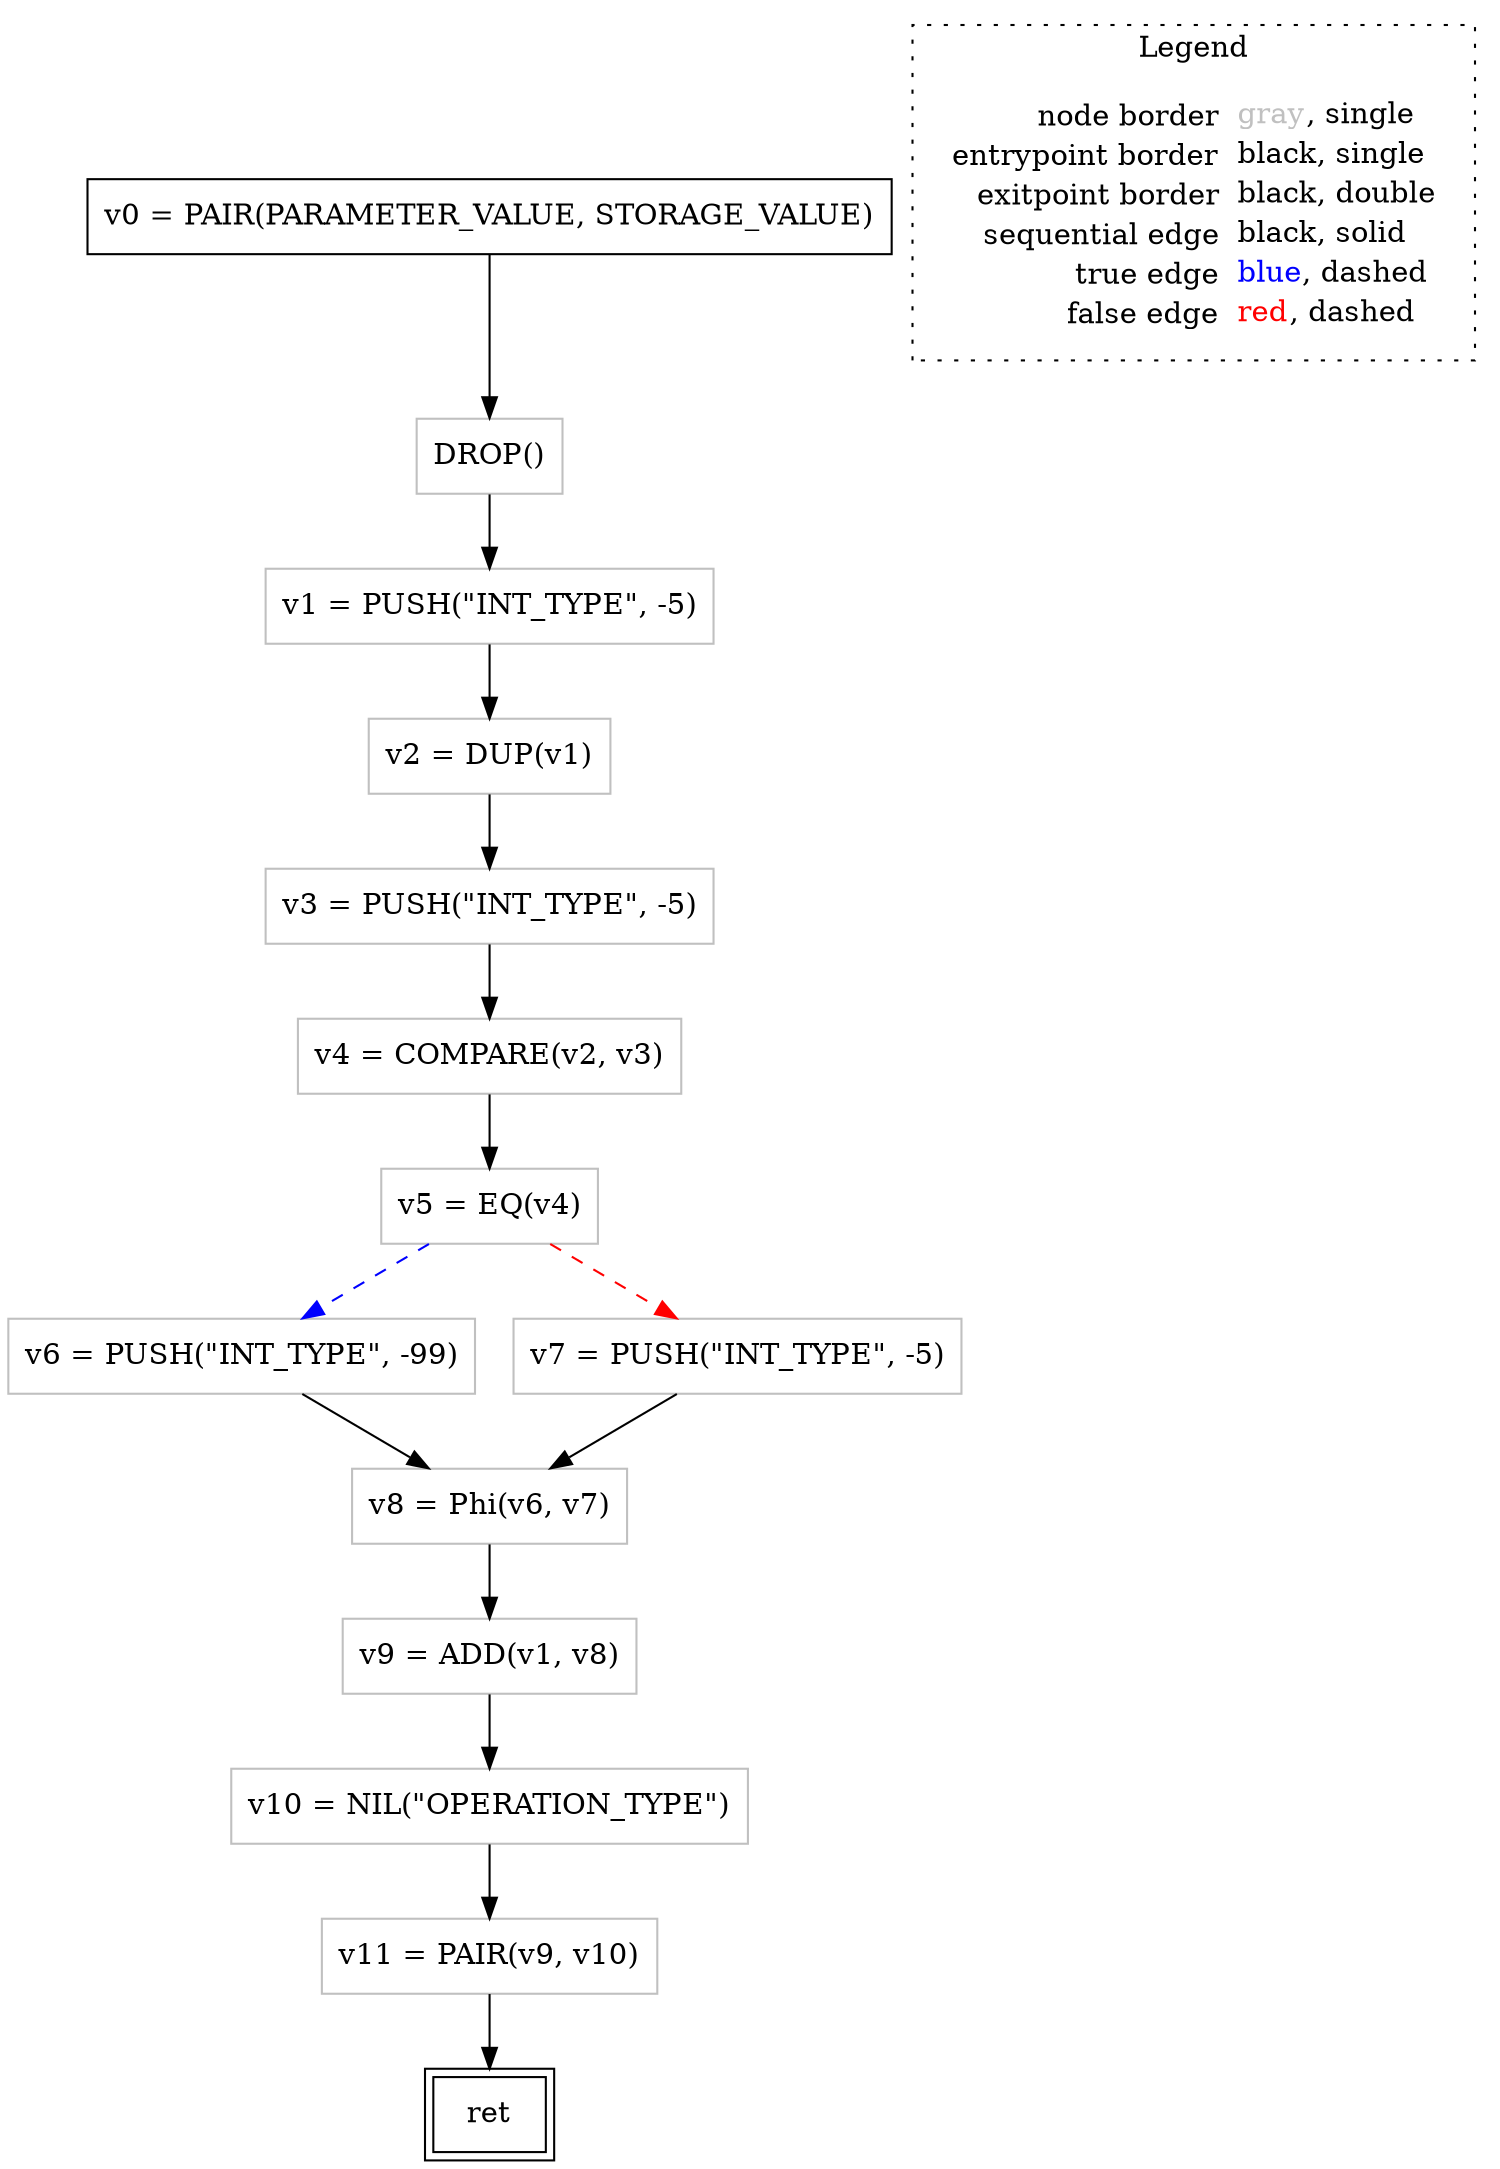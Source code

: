 digraph {
	"node0" [shape="rect",color="black",label=<v0 = PAIR(PARAMETER_VALUE, STORAGE_VALUE)>];
	"node1" [shape="rect",color="gray",label=<DROP()>];
	"node2" [shape="rect",color="gray",label=<v4 = COMPARE(v2, v3)>];
	"node3" [shape="rect",color="black",peripheries="2",label=<ret>];
	"node4" [shape="rect",color="gray",label=<v1 = PUSH(&quot;INT_TYPE&quot;, -5)>];
	"node5" [shape="rect",color="gray",label=<v2 = DUP(v1)>];
	"node6" [shape="rect",color="gray",label=<v10 = NIL(&quot;OPERATION_TYPE&quot;)>];
	"node7" [shape="rect",color="gray",label=<v5 = EQ(v4)>];
	"node8" [shape="rect",color="gray",label=<v6 = PUSH(&quot;INT_TYPE&quot;, -99)>];
	"node9" [shape="rect",color="gray",label=<v7 = PUSH(&quot;INT_TYPE&quot;, -5)>];
	"node10" [shape="rect",color="gray",label=<v11 = PAIR(v9, v10)>];
	"node11" [shape="rect",color="gray",label=<v8 = Phi(v6, v7)>];
	"node12" [shape="rect",color="gray",label=<v9 = ADD(v1, v8)>];
	"node13" [shape="rect",color="gray",label=<v3 = PUSH(&quot;INT_TYPE&quot;, -5)>];
	"node1" -> "node4" [color="black"];
	"node2" -> "node7" [color="black"];
	"node4" -> "node5" [color="black"];
	"node5" -> "node13" [color="black"];
	"node0" -> "node1" [color="black"];
	"node6" -> "node10" [color="black"];
	"node7" -> "node8" [color="blue",style="dashed"];
	"node7" -> "node9" [color="red",style="dashed"];
	"node8" -> "node11" [color="black"];
	"node9" -> "node11" [color="black"];
	"node10" -> "node3" [color="black"];
	"node11" -> "node12" [color="black"];
	"node12" -> "node6" [color="black"];
	"node13" -> "node2" [color="black"];
subgraph cluster_legend {
	label="Legend";
	style=dotted;
	node [shape=plaintext];
	"legend" [label=<<table border="0" cellpadding="2" cellspacing="0" cellborder="0"><tr><td align="right">node border&nbsp;</td><td align="left"><font color="gray">gray</font>, single</td></tr><tr><td align="right">entrypoint border&nbsp;</td><td align="left"><font color="black">black</font>, single</td></tr><tr><td align="right">exitpoint border&nbsp;</td><td align="left"><font color="black">black</font>, double</td></tr><tr><td align="right">sequential edge&nbsp;</td><td align="left"><font color="black">black</font>, solid</td></tr><tr><td align="right">true edge&nbsp;</td><td align="left"><font color="blue">blue</font>, dashed</td></tr><tr><td align="right">false edge&nbsp;</td><td align="left"><font color="red">red</font>, dashed</td></tr></table>>];
}

}

